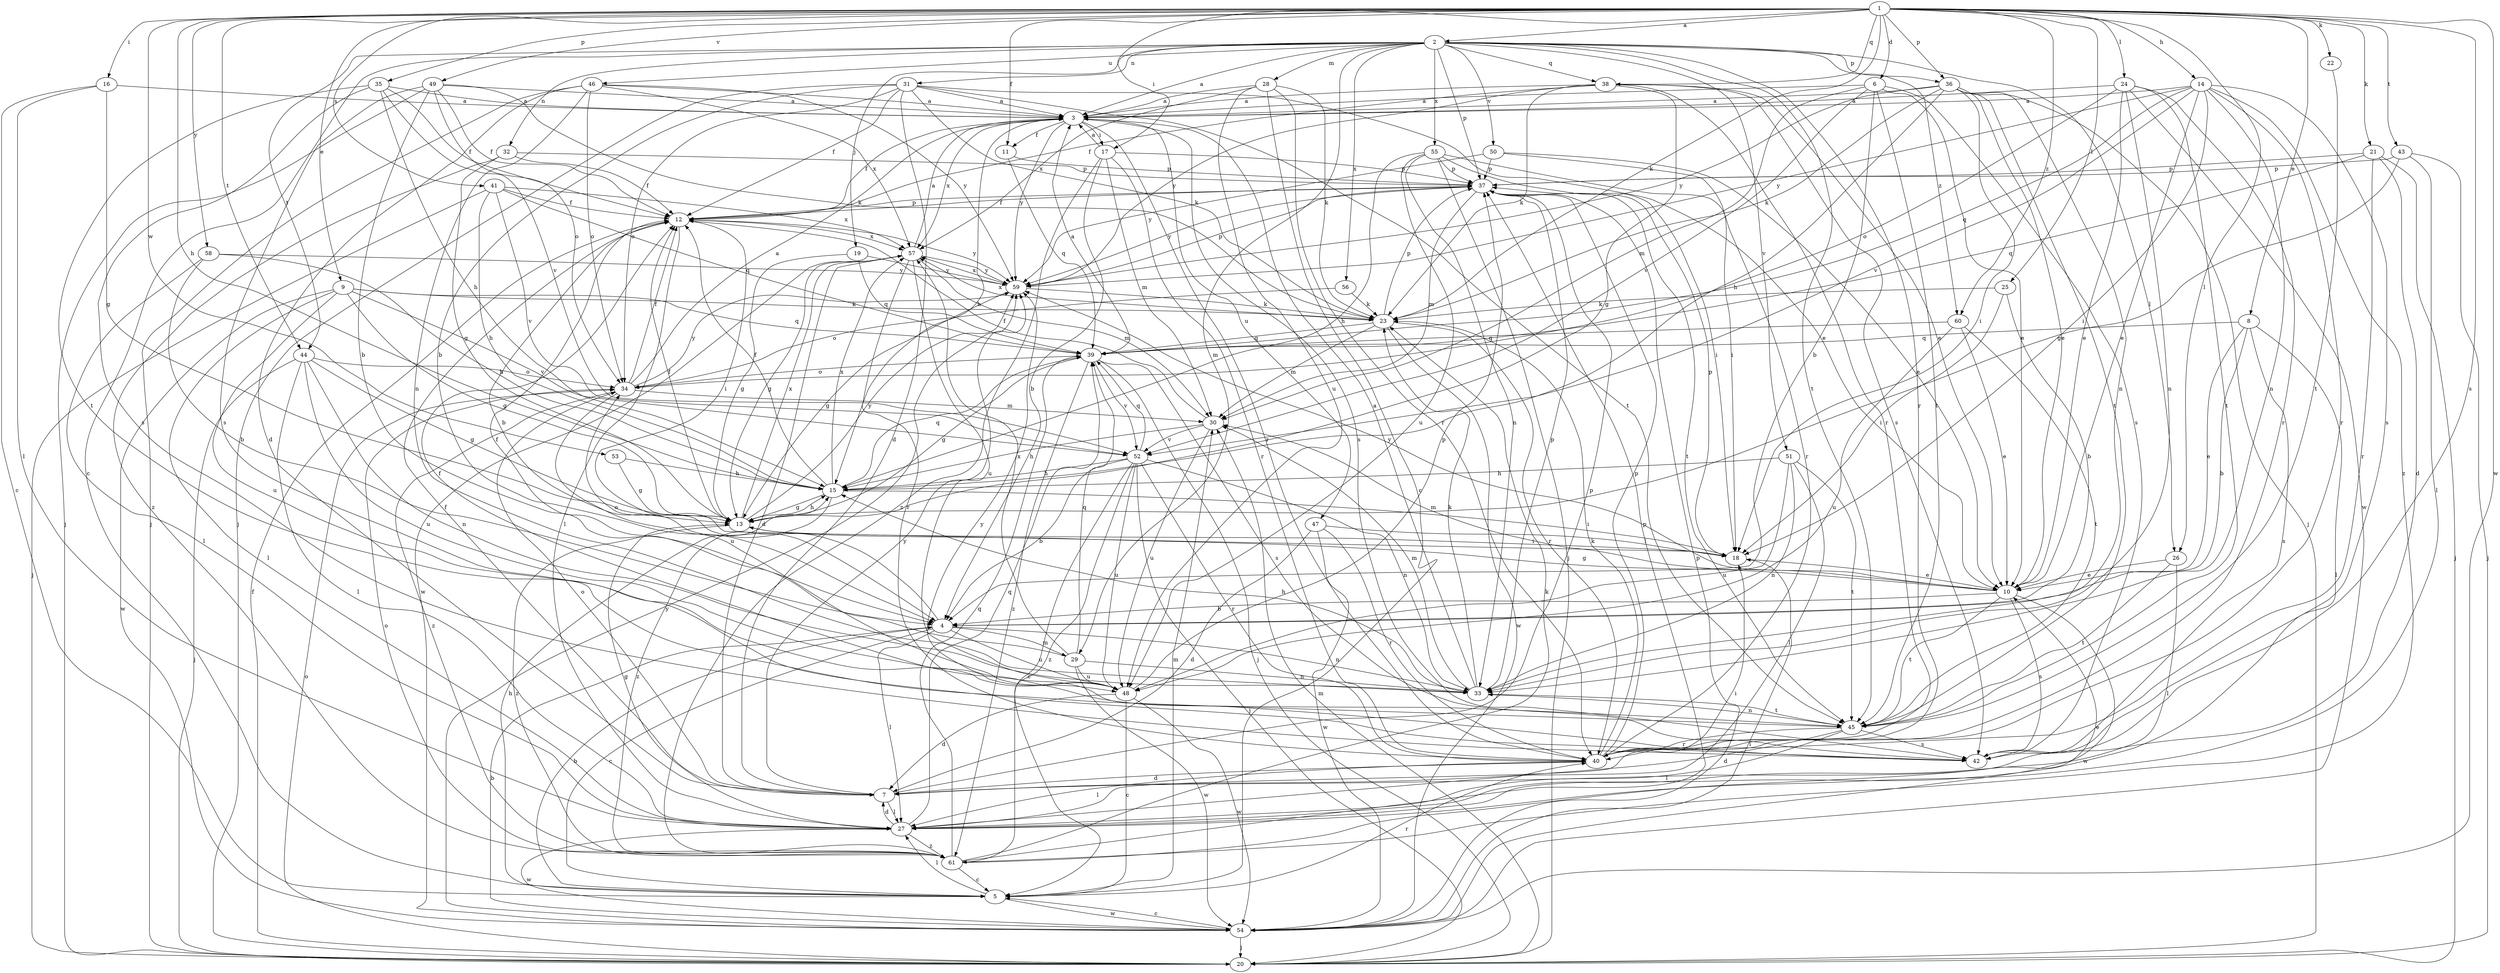 strict digraph  {
	1 -> 2 [label=a];
	2 -> 3 [label=a];
	6 -> 3 [label=a];
	14 -> 3 [label=a];
	16 -> 3 [label=a];
	17 -> 3 [label=a];
	24 -> 3 [label=a];
	28 -> 3 [label=a];
	31 -> 3 [label=a];
	33 -> 3 [label=a];
	34 -> 3 [label=a];
	35 -> 3 [label=a];
	36 -> 3 [label=a];
	38 -> 3 [label=a];
	39 -> 3 [label=a];
	46 -> 3 [label=a];
	49 -> 3 [label=a];
	57 -> 3 [label=a];
	5 -> 4 [label=b];
	6 -> 4 [label=b];
	8 -> 4 [label=b];
	10 -> 4 [label=b];
	12 -> 4 [label=b];
	17 -> 4 [label=b];
	25 -> 4 [label=b];
	31 -> 4 [label=b];
	49 -> 4 [label=b];
	52 -> 4 [label=b];
	54 -> 4 [label=b];
	58 -> 4 [label=b];
	2 -> 5 [label=c];
	4 -> 5 [label=c];
	16 -> 5 [label=c];
	28 -> 5 [label=c];
	48 -> 5 [label=c];
	52 -> 5 [label=c];
	54 -> 5 [label=c];
	61 -> 5 [label=c];
	1 -> 6 [label=d];
	21 -> 7 [label=d];
	27 -> 7 [label=d];
	31 -> 7 [label=d];
	40 -> 7 [label=d];
	45 -> 7 [label=d];
	46 -> 7 [label=d];
	47 -> 7 [label=d];
	48 -> 7 [label=d];
	57 -> 7 [label=d];
	1 -> 8 [label=e];
	1 -> 9 [label=e];
	6 -> 10 [label=e];
	8 -> 10 [label=e];
	14 -> 10 [label=e];
	18 -> 10 [label=e];
	24 -> 10 [label=e];
	26 -> 10 [label=e];
	31 -> 10 [label=e];
	36 -> 10 [label=e];
	38 -> 10 [label=e];
	50 -> 10 [label=e];
	60 -> 10 [label=e];
	61 -> 10 [label=e];
	1 -> 11 [label=f];
	3 -> 11 [label=f];
	3 -> 12 [label=f];
	7 -> 12 [label=f];
	13 -> 12 [label=f];
	15 -> 12 [label=f];
	20 -> 12 [label=f];
	29 -> 12 [label=f];
	30 -> 12 [label=f];
	31 -> 12 [label=f];
	32 -> 12 [label=f];
	34 -> 12 [label=f];
	35 -> 12 [label=f];
	37 -> 12 [label=f];
	38 -> 12 [label=f];
	41 -> 12 [label=f];
	45 -> 12 [label=f];
	49 -> 12 [label=f];
	9 -> 13 [label=g];
	10 -> 13 [label=g];
	15 -> 13 [label=g];
	16 -> 13 [label=g];
	19 -> 13 [label=g];
	27 -> 13 [label=g];
	32 -> 13 [label=g];
	38 -> 13 [label=g];
	39 -> 13 [label=g];
	43 -> 13 [label=g];
	44 -> 13 [label=g];
	53 -> 13 [label=g];
	57 -> 13 [label=g];
	59 -> 13 [label=g];
	1 -> 14 [label=h];
	1 -> 15 [label=h];
	3 -> 15 [label=h];
	5 -> 15 [label=h];
	13 -> 15 [label=h];
	30 -> 15 [label=h];
	33 -> 15 [label=h];
	35 -> 15 [label=h];
	36 -> 15 [label=h];
	41 -> 15 [label=h];
	51 -> 15 [label=h];
	52 -> 15 [label=h];
	53 -> 15 [label=h];
	55 -> 15 [label=h];
	58 -> 15 [label=h];
	1 -> 16 [label=i];
	1 -> 17 [label=i];
	3 -> 17 [label=i];
	12 -> 18 [label=i];
	13 -> 18 [label=i];
	14 -> 18 [label=i];
	15 -> 18 [label=i];
	25 -> 18 [label=i];
	27 -> 18 [label=i];
	36 -> 18 [label=i];
	47 -> 18 [label=i];
	50 -> 18 [label=i];
	54 -> 18 [label=i];
	55 -> 18 [label=i];
	2 -> 19 [label=j];
	21 -> 20 [label=j];
	31 -> 20 [label=j];
	36 -> 20 [label=j];
	39 -> 20 [label=j];
	41 -> 20 [label=j];
	43 -> 20 [label=j];
	44 -> 20 [label=j];
	46 -> 20 [label=j];
	49 -> 20 [label=j];
	52 -> 20 [label=j];
	54 -> 20 [label=j];
	55 -> 20 [label=j];
	1 -> 21 [label=k];
	1 -> 22 [label=k];
	1 -> 23 [label=k];
	9 -> 23 [label=k];
	25 -> 23 [label=k];
	28 -> 23 [label=k];
	31 -> 23 [label=k];
	33 -> 23 [label=k];
	36 -> 23 [label=k];
	38 -> 23 [label=k];
	40 -> 23 [label=k];
	49 -> 23 [label=k];
	56 -> 23 [label=k];
	59 -> 23 [label=k];
	61 -> 23 [label=k];
	1 -> 24 [label=l];
	1 -> 25 [label=l];
	1 -> 26 [label=l];
	2 -> 26 [label=l];
	4 -> 27 [label=l];
	5 -> 27 [label=l];
	7 -> 27 [label=l];
	8 -> 27 [label=l];
	9 -> 27 [label=l];
	12 -> 27 [label=l];
	16 -> 27 [label=l];
	26 -> 27 [label=l];
	40 -> 27 [label=l];
	43 -> 27 [label=l];
	44 -> 27 [label=l];
	45 -> 27 [label=l];
	51 -> 27 [label=l];
	58 -> 27 [label=l];
	2 -> 28 [label=m];
	2 -> 29 [label=m];
	4 -> 29 [label=m];
	5 -> 30 [label=m];
	6 -> 30 [label=m];
	10 -> 30 [label=m];
	17 -> 30 [label=m];
	20 -> 30 [label=m];
	23 -> 30 [label=m];
	33 -> 30 [label=m];
	34 -> 30 [label=m];
	37 -> 30 [label=m];
	57 -> 30 [label=m];
	2 -> 31 [label=n];
	2 -> 32 [label=n];
	4 -> 33 [label=n];
	14 -> 33 [label=n];
	24 -> 33 [label=n];
	29 -> 33 [label=n];
	36 -> 33 [label=n];
	44 -> 33 [label=n];
	45 -> 33 [label=n];
	46 -> 33 [label=n];
	51 -> 33 [label=n];
	52 -> 33 [label=n];
	55 -> 33 [label=n];
	4 -> 34 [label=o];
	7 -> 34 [label=o];
	20 -> 34 [label=o];
	24 -> 34 [label=o];
	31 -> 34 [label=o];
	39 -> 34 [label=o];
	44 -> 34 [label=o];
	46 -> 34 [label=o];
	49 -> 34 [label=o];
	56 -> 34 [label=o];
	61 -> 34 [label=o];
	1 -> 35 [label=p];
	1 -> 36 [label=p];
	2 -> 36 [label=p];
	2 -> 37 [label=p];
	7 -> 37 [label=p];
	11 -> 37 [label=p];
	12 -> 37 [label=p];
	17 -> 37 [label=p];
	18 -> 37 [label=p];
	21 -> 37 [label=p];
	23 -> 37 [label=p];
	32 -> 37 [label=p];
	33 -> 37 [label=p];
	40 -> 37 [label=p];
	43 -> 37 [label=p];
	48 -> 37 [label=p];
	50 -> 37 [label=p];
	54 -> 37 [label=p];
	55 -> 37 [label=p];
	59 -> 37 [label=p];
	61 -> 37 [label=p];
	1 -> 38 [label=q];
	2 -> 38 [label=q];
	8 -> 39 [label=q];
	9 -> 39 [label=q];
	11 -> 39 [label=q];
	14 -> 39 [label=q];
	15 -> 39 [label=q];
	19 -> 39 [label=q];
	21 -> 39 [label=q];
	23 -> 39 [label=q];
	27 -> 39 [label=q];
	29 -> 39 [label=q];
	41 -> 39 [label=q];
	52 -> 39 [label=q];
	60 -> 39 [label=q];
	61 -> 39 [label=q];
	2 -> 40 [label=r];
	3 -> 40 [label=r];
	5 -> 40 [label=r];
	14 -> 40 [label=r];
	17 -> 40 [label=r];
	21 -> 40 [label=r];
	23 -> 40 [label=r];
	24 -> 40 [label=r];
	28 -> 40 [label=r];
	38 -> 40 [label=r];
	45 -> 40 [label=r];
	47 -> 40 [label=r];
	52 -> 40 [label=r];
	55 -> 40 [label=r];
	57 -> 40 [label=r];
	1 -> 41 [label=s];
	1 -> 42 [label=s];
	3 -> 42 [label=s];
	6 -> 42 [label=s];
	8 -> 42 [label=s];
	10 -> 42 [label=s];
	14 -> 42 [label=s];
	35 -> 42 [label=s];
	38 -> 42 [label=s];
	39 -> 42 [label=s];
	45 -> 42 [label=s];
	49 -> 42 [label=s];
	1 -> 43 [label=t];
	1 -> 44 [label=t];
	2 -> 44 [label=t];
	2 -> 45 [label=t];
	6 -> 45 [label=t];
	10 -> 45 [label=t];
	22 -> 45 [label=t];
	24 -> 45 [label=t];
	26 -> 45 [label=t];
	31 -> 45 [label=t];
	33 -> 45 [label=t];
	35 -> 45 [label=t];
	36 -> 45 [label=t];
	37 -> 45 [label=t];
	51 -> 45 [label=t];
	60 -> 45 [label=t];
	2 -> 46 [label=u];
	3 -> 47 [label=u];
	4 -> 48 [label=u];
	9 -> 48 [label=u];
	28 -> 48 [label=u];
	29 -> 48 [label=u];
	30 -> 48 [label=u];
	34 -> 48 [label=u];
	44 -> 48 [label=u];
	51 -> 48 [label=u];
	52 -> 48 [label=u];
	55 -> 48 [label=u];
	57 -> 48 [label=u];
	60 -> 48 [label=u];
	1 -> 49 [label=v];
	2 -> 50 [label=v];
	2 -> 51 [label=v];
	6 -> 52 [label=v];
	9 -> 52 [label=v];
	14 -> 52 [label=v];
	30 -> 52 [label=v];
	35 -> 52 [label=v];
	39 -> 52 [label=v];
	41 -> 52 [label=v];
	1 -> 53 [label=w];
	1 -> 54 [label=w];
	5 -> 54 [label=w];
	9 -> 54 [label=w];
	10 -> 54 [label=w];
	23 -> 54 [label=w];
	24 -> 54 [label=w];
	27 -> 54 [label=w];
	29 -> 54 [label=w];
	47 -> 54 [label=w];
	48 -> 54 [label=w];
	57 -> 54 [label=w];
	2 -> 55 [label=x];
	2 -> 56 [label=x];
	3 -> 57 [label=x];
	12 -> 57 [label=x];
	13 -> 57 [label=x];
	15 -> 57 [label=x];
	23 -> 57 [label=x];
	28 -> 57 [label=x];
	29 -> 57 [label=x];
	41 -> 57 [label=x];
	46 -> 57 [label=x];
	59 -> 57 [label=x];
	1 -> 58 [label=y];
	3 -> 59 [label=y];
	7 -> 59 [label=y];
	10 -> 59 [label=y];
	12 -> 59 [label=y];
	13 -> 59 [label=y];
	14 -> 59 [label=y];
	19 -> 59 [label=y];
	34 -> 59 [label=y];
	36 -> 59 [label=y];
	37 -> 59 [label=y];
	38 -> 59 [label=y];
	42 -> 59 [label=y];
	46 -> 59 [label=y];
	50 -> 59 [label=y];
	54 -> 59 [label=y];
	57 -> 59 [label=y];
	58 -> 59 [label=y];
	1 -> 60 [label=z];
	2 -> 60 [label=z];
	13 -> 61 [label=z];
	14 -> 61 [label=z];
	15 -> 61 [label=z];
	17 -> 61 [label=z];
	27 -> 61 [label=z];
	32 -> 61 [label=z];
	34 -> 61 [label=z];
	39 -> 61 [label=z];
	52 -> 61 [label=z];
}
